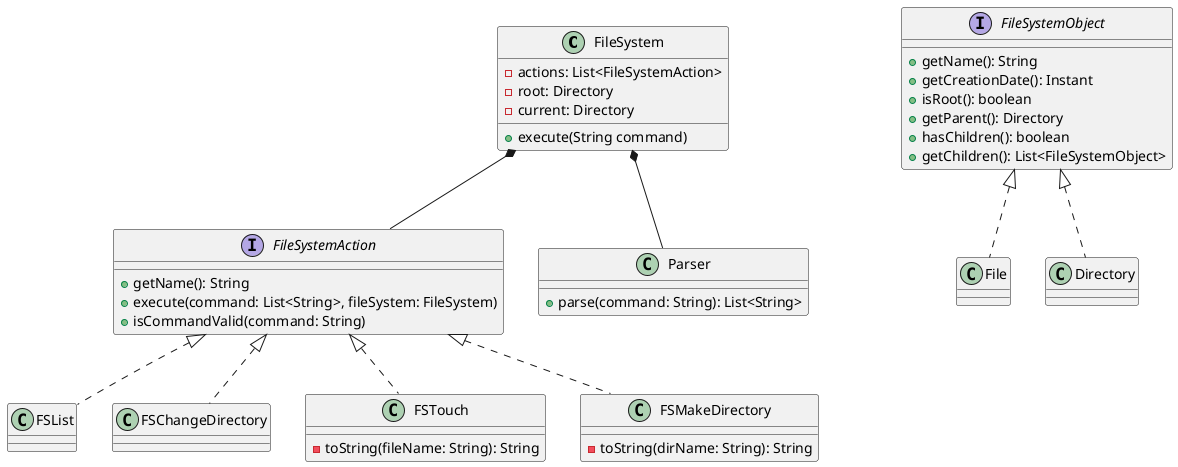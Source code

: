 @startuml
'https://plantuml.com/class-diagram

class FileSystem {
- actions: List<FileSystemAction>
- root: Directory
- current: Directory
+ execute(String command)
}
FileSystem *-- FileSystemAction
FileSystem *-- Parser

'-----------------------------------------

interface FileSystemObject {
+ getName(): String
+ getCreationDate(): Instant
+ isRoot(): boolean
+ getParent(): Directory
+ hasChildren(): boolean
+ getChildren(): List<FileSystemObject>
}

class File implements FileSystemObject

class Directory implements FileSystemObject

'-----------------------------------------

interface FileSystemAction {
+ getName(): String
+ execute(command: List<String>, fileSystem: FileSystem)
+ isCommandValid(command: String)
}

class FSList implements FileSystemAction {
}

class FSChangeDirectory implements FileSystemAction

class FSTouch implements FileSystemAction {
- toString(fileName: String): String
}

class FSMakeDirectory implements FileSystemAction {
- toString(dirName: String): String
}

' rm, pwd

'-----------------------------------------

class Parser {
+ parse(command: String): List<String>
}

@enduml